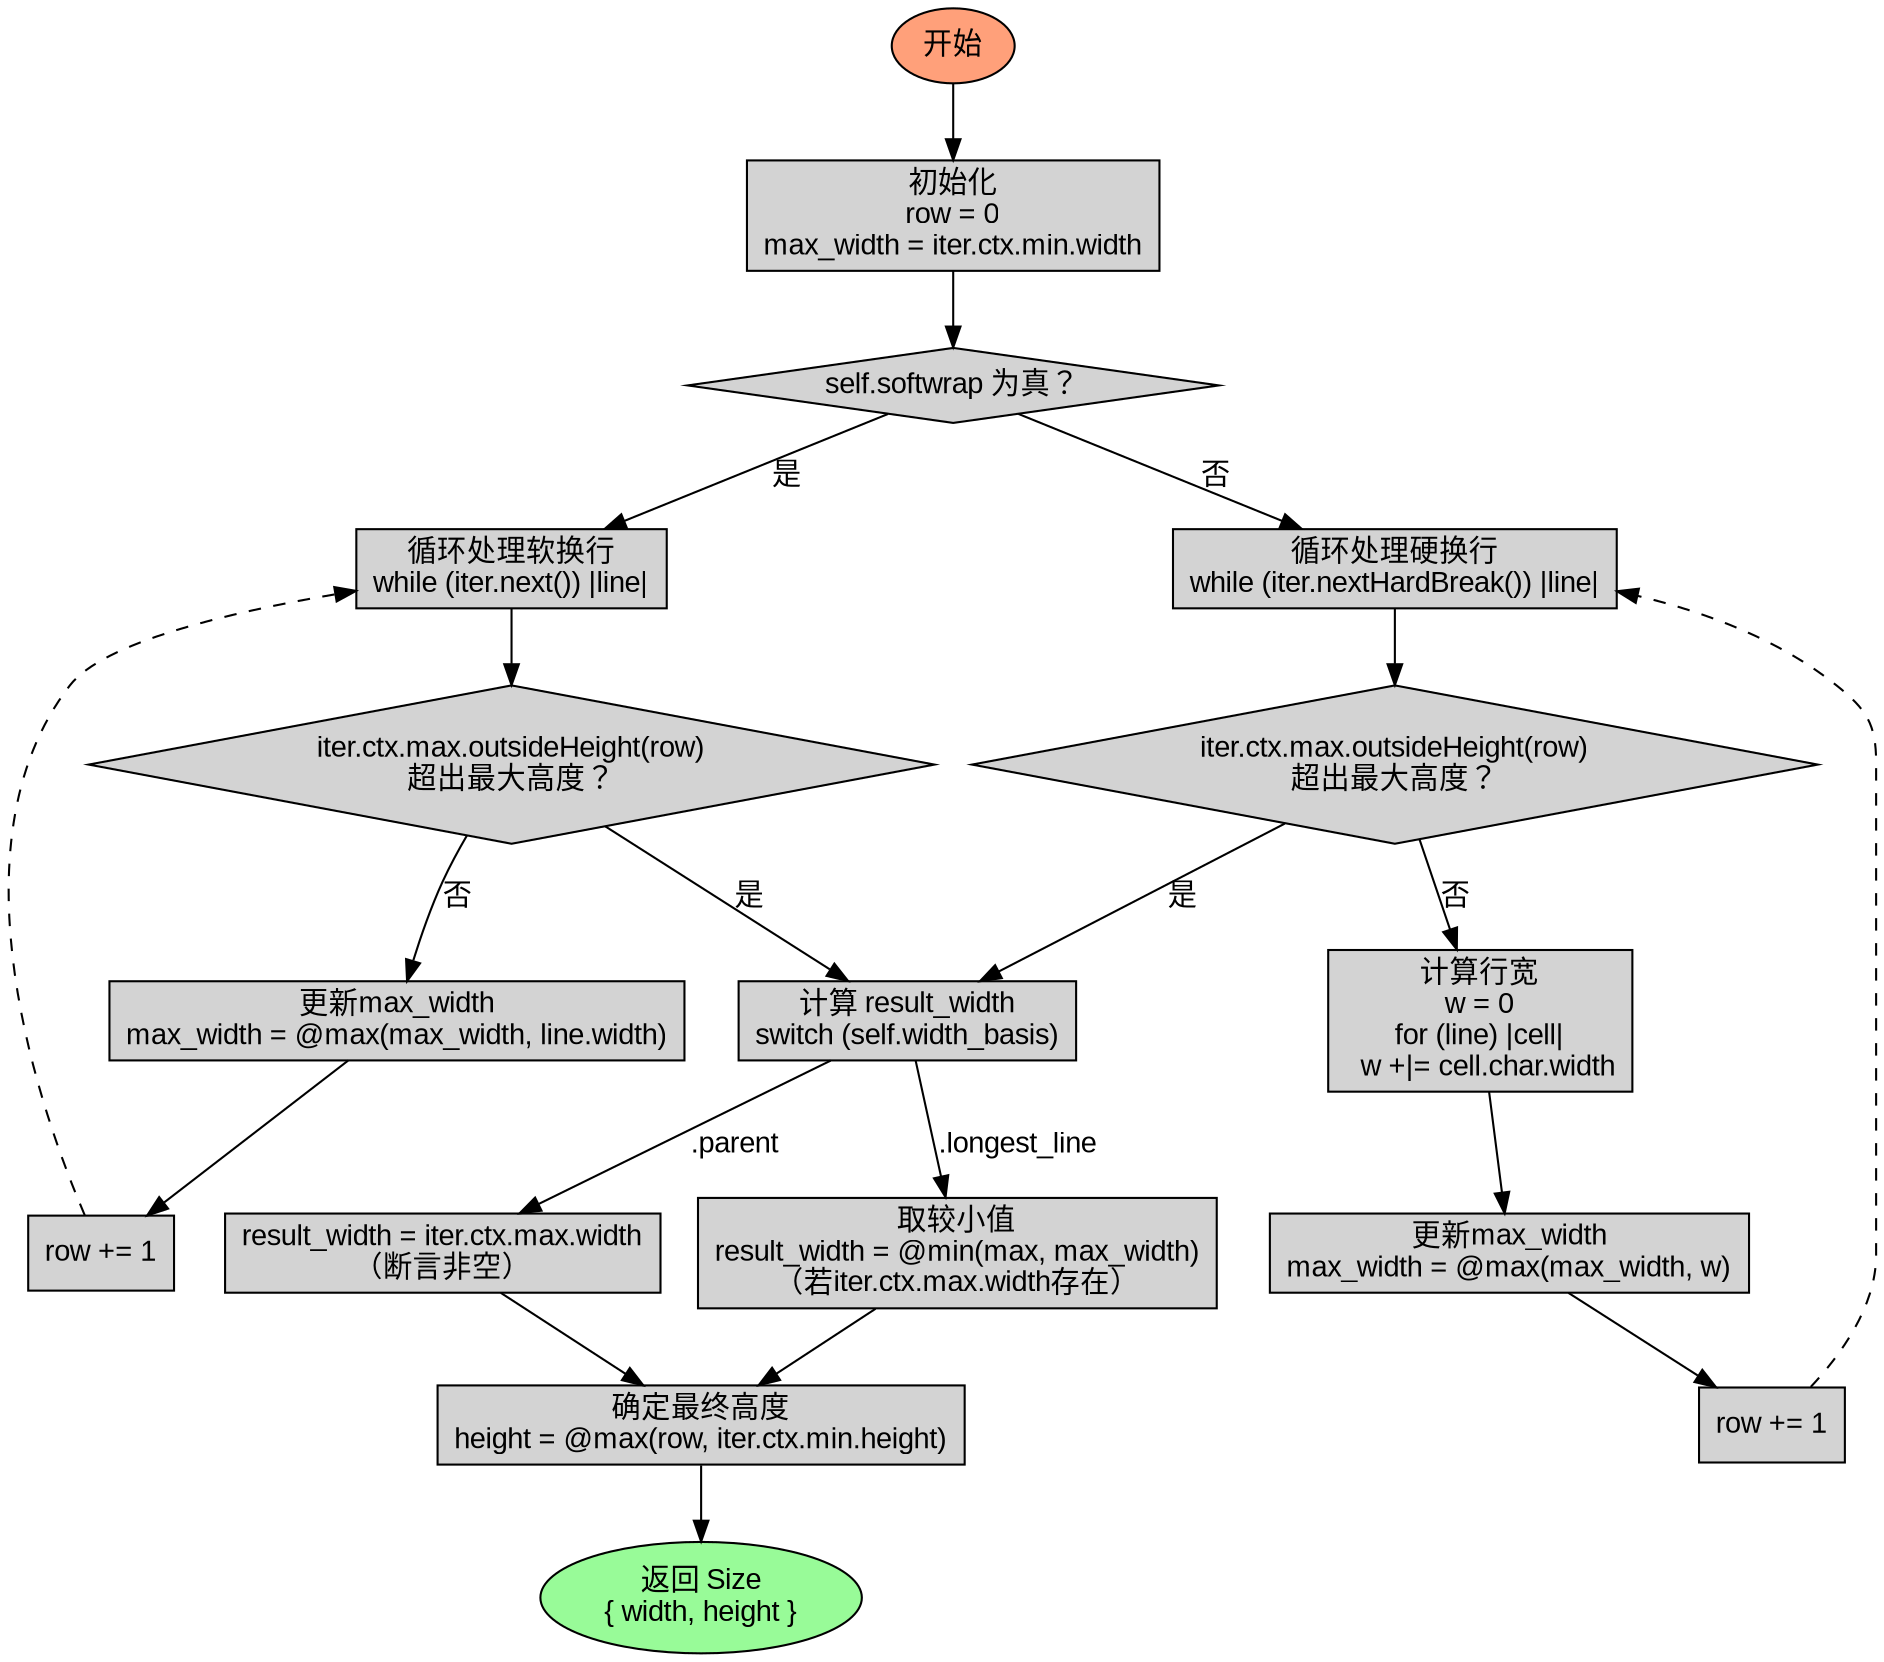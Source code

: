 
digraph flowchart {
    node [shape=rectangle, fontname="Arial", style=filled, fillcolor="#D3D3D3"];
    edge [fontname="Arial"];

    start [label="开始", shape=ellipse, fillcolor="#FFA07A"];
    init [label="初始化\nrow = 0\nmax_width = iter.ctx.min.width"];
    check_softwrap [label="self.softwrap 为真？", shape=diamond];
    softwrap_loop [label="循环处理软换行\nwhile (iter.next()) |line|"];
    check_soft_height [label="iter.ctx.max.outsideHeight(row)\n超出最大高度？", shape=diamond];
    update_soft_max [label="更新max_width\nmax_width = @max(max_width, line.width)"];
    inc_row_soft [label="row += 1"];
    hardwrap_loop [label="循环处理硬换行\nwhile (iter.nextHardBreak()) |line|"];
    check_hard_height [label="iter.ctx.max.outsideHeight(row)\n超出最大高度？", shape=diamond];
    calc_hard_width [label="计算行宽\nw = 0\nfor (line) |cell|\n  w +|= cell.char.width"];
    update_hard_max [label="更新max_width\nmax_width = @max(max_width, w)"];
    inc_row_hard [label="row += 1"];
    width_basis [label="计算 result_width\nswitch (self.width_basis)"];
    longest_line [label="取较小值\nresult_width = @min(max, max_width)\n（若iter.ctx.max.width存在）"];
    parent_case [label="result_width = iter.ctx.max.width\n（断言非空）"];
    final_height [label="确定最终高度\nheight = @max(row, iter.ctx.min.height)"];
    return [label="返回 Size\n{ width, height }", shape=ellipse, fillcolor="#98FB98"];

    start -> init;
    init -> check_softwrap;

    check_softwrap -> softwrap_loop [label="是"];
    check_softwrap -> hardwrap_loop [label="否"];

    softwrap_loop -> check_soft_height;
    check_soft_height -> update_soft_max [label="否"];
    check_soft_height -> width_basis [label="是"];
    update_soft_max -> inc_row_soft;
    inc_row_soft -> softwrap_loop [style=dashed];

    hardwrap_loop -> check_hard_height;
    check_hard_height -> calc_hard_width [label="否"];
    check_hard_height -> width_basis [label="是"];
    calc_hard_width -> update_hard_max;
    update_hard_max -> inc_row_hard;
    inc_row_hard -> hardwrap_loop [style=dashed];

    width_basis -> longest_line [label=".longest_line"];
    width_basis -> parent_case [label=".parent"];
    longest_line -> final_height;
    parent_case -> final_height;

    final_height -> return;
}
